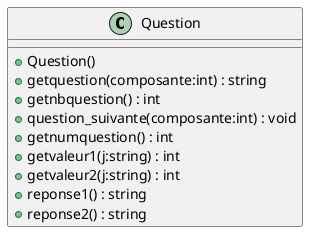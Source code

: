 @startuml
class Question {
    + Question()
    + getquestion(composante:int) : string
    + getnbquestion() : int
    + question_suivante(composante:int) : void
    + getnumquestion() : int
    + getvaleur1(j:string) : int
    + getvaleur2(j:string) : int
    + reponse1() : string
    + reponse2() : string
}
@enduml
